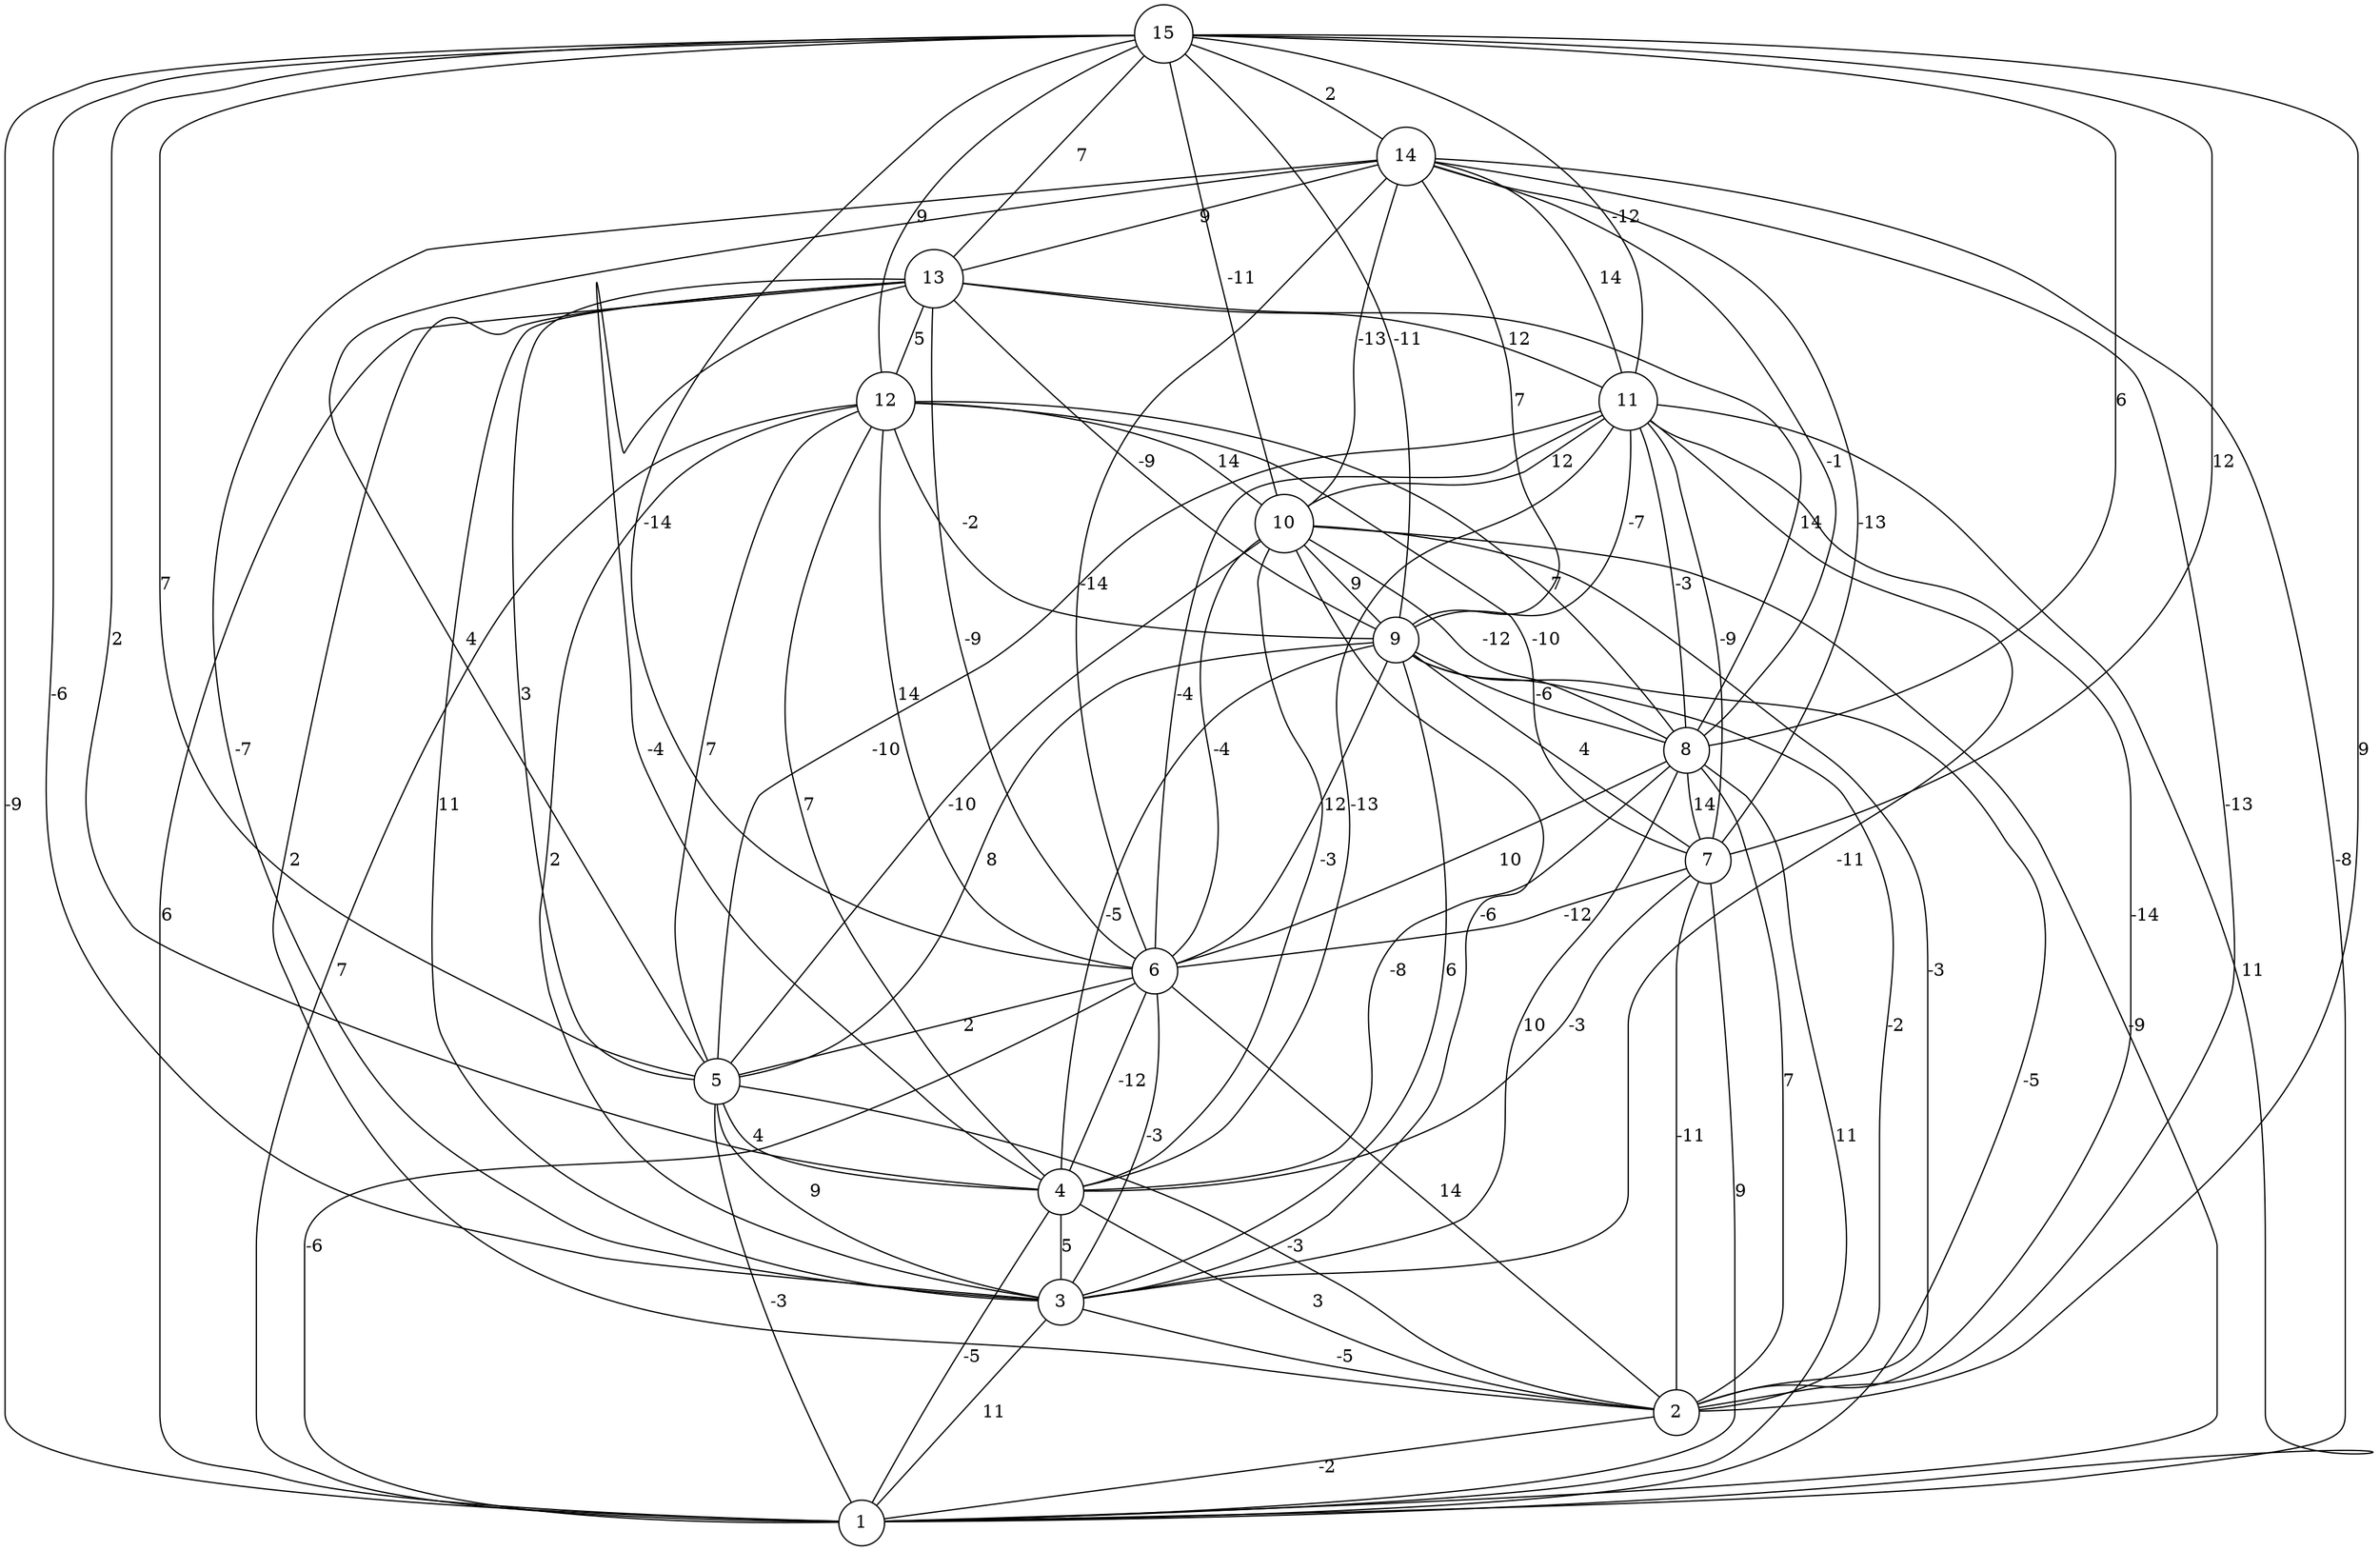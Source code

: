 graph { 
	 fontname="Helvetica,Arial,sans-serif" 
	 node [shape = circle]; 
	 15 -- 1 [label = "-9"];
	 15 -- 2 [label = "9"];
	 15 -- 3 [label = "-6"];
	 15 -- 4 [label = "2"];
	 15 -- 5 [label = "7"];
	 15 -- 6 [label = "-14"];
	 15 -- 7 [label = "12"];
	 15 -- 8 [label = "6"];
	 15 -- 9 [label = "-11"];
	 15 -- 10 [label = "-11"];
	 15 -- 11 [label = "-12"];
	 15 -- 12 [label = "9"];
	 15 -- 13 [label = "7"];
	 15 -- 14 [label = "2"];
	 14 -- 1 [label = "-8"];
	 14 -- 2 [label = "-13"];
	 14 -- 3 [label = "-7"];
	 14 -- 5 [label = "4"];
	 14 -- 6 [label = "-14"];
	 14 -- 7 [label = "-13"];
	 14 -- 8 [label = "-1"];
	 14 -- 9 [label = "7"];
	 14 -- 10 [label = "-13"];
	 14 -- 11 [label = "14"];
	 14 -- 13 [label = "9"];
	 13 -- 1 [label = "6"];
	 13 -- 2 [label = "2"];
	 13 -- 3 [label = "11"];
	 13 -- 4 [label = "-4"];
	 13 -- 5 [label = "3"];
	 13 -- 6 [label = "-9"];
	 13 -- 8 [label = "14"];
	 13 -- 9 [label = "-9"];
	 13 -- 11 [label = "12"];
	 13 -- 12 [label = "5"];
	 12 -- 1 [label = "7"];
	 12 -- 3 [label = "2"];
	 12 -- 4 [label = "7"];
	 12 -- 5 [label = "7"];
	 12 -- 6 [label = "14"];
	 12 -- 7 [label = "-10"];
	 12 -- 8 [label = "7"];
	 12 -- 9 [label = "-2"];
	 12 -- 10 [label = "14"];
	 11 -- 1 [label = "11"];
	 11 -- 2 [label = "-14"];
	 11 -- 3 [label = "-11"];
	 11 -- 4 [label = "-13"];
	 11 -- 5 [label = "-10"];
	 11 -- 6 [label = "-4"];
	 11 -- 7 [label = "-9"];
	 11 -- 8 [label = "-3"];
	 11 -- 9 [label = "-7"];
	 11 -- 10 [label = "12"];
	 10 -- 1 [label = "-9"];
	 10 -- 2 [label = "-3"];
	 10 -- 3 [label = "-6"];
	 10 -- 4 [label = "-3"];
	 10 -- 5 [label = "-10"];
	 10 -- 6 [label = "-4"];
	 10 -- 8 [label = "-12"];
	 10 -- 9 [label = "9"];
	 9 -- 1 [label = "-5"];
	 9 -- 2 [label = "-2"];
	 9 -- 3 [label = "6"];
	 9 -- 4 [label = "-5"];
	 9 -- 5 [label = "8"];
	 9 -- 6 [label = "12"];
	 9 -- 7 [label = "4"];
	 9 -- 8 [label = "-6"];
	 8 -- 1 [label = "11"];
	 8 -- 2 [label = "7"];
	 8 -- 3 [label = "10"];
	 8 -- 4 [label = "-8"];
	 8 -- 6 [label = "10"];
	 8 -- 7 [label = "14"];
	 7 -- 1 [label = "9"];
	 7 -- 2 [label = "-11"];
	 7 -- 4 [label = "-3"];
	 7 -- 6 [label = "-12"];
	 6 -- 1 [label = "-6"];
	 6 -- 2 [label = "14"];
	 6 -- 3 [label = "-3"];
	 6 -- 4 [label = "-12"];
	 6 -- 5 [label = "2"];
	 5 -- 1 [label = "-3"];
	 5 -- 2 [label = "-3"];
	 5 -- 3 [label = "9"];
	 5 -- 4 [label = "4"];
	 4 -- 1 [label = "-5"];
	 4 -- 2 [label = "3"];
	 4 -- 3 [label = "5"];
	 3 -- 1 [label = "11"];
	 3 -- 2 [label = "-5"];
	 2 -- 1 [label = "-2"];
	 1;
	 2;
	 3;
	 4;
	 5;
	 6;
	 7;
	 8;
	 9;
	 10;
	 11;
	 12;
	 13;
	 14;
	 15;
}
